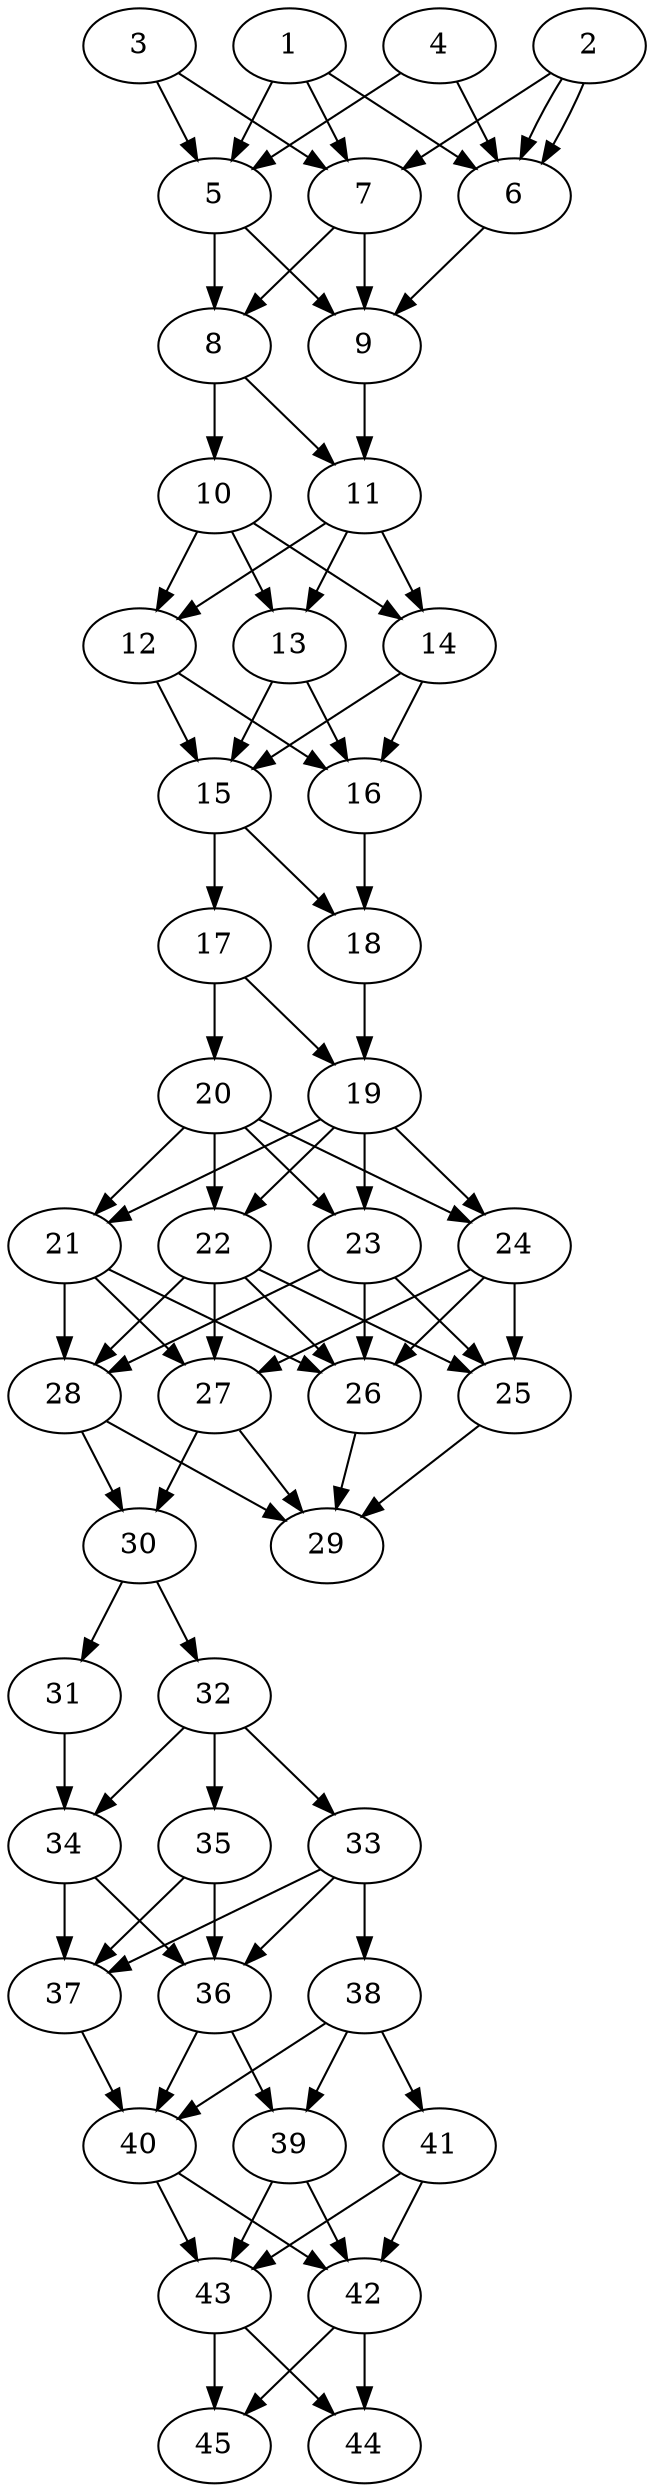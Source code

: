 // DAG automatically generated by daggen at Thu Oct  3 14:07:25 2019
// ./daggen --dot -n 45 --ccr 0.5 --fat 0.3 --regular 0.5 --density 0.9 --mindata 5242880 --maxdata 52428800 
digraph G {
  1 [size="98627584", alpha="0.06", expect_size="49313792"] 
  1 -> 5 [size ="49313792"]
  1 -> 6 [size ="49313792"]
  1 -> 7 [size ="49313792"]
  2 [size="60129280", alpha="0.11", expect_size="30064640"] 
  2 -> 6 [size ="30064640"]
  2 -> 6 [size ="30064640"]
  2 -> 7 [size ="30064640"]
  3 [size="36341760", alpha="0.15", expect_size="18170880"] 
  3 -> 5 [size ="18170880"]
  3 -> 7 [size ="18170880"]
  4 [size="87046144", alpha="0.18", expect_size="43523072"] 
  4 -> 5 [size ="43523072"]
  4 -> 6 [size ="43523072"]
  5 [size="56920064", alpha="0.18", expect_size="28460032"] 
  5 -> 8 [size ="28460032"]
  5 -> 9 [size ="28460032"]
  6 [size="29519872", alpha="0.06", expect_size="14759936"] 
  6 -> 9 [size ="14759936"]
  7 [size="89827328", alpha="0.14", expect_size="44913664"] 
  7 -> 8 [size ="44913664"]
  7 -> 9 [size ="44913664"]
  8 [size="31666176", alpha="0.10", expect_size="15833088"] 
  8 -> 10 [size ="15833088"]
  8 -> 11 [size ="15833088"]
  9 [size="48539648", alpha="0.00", expect_size="24269824"] 
  9 -> 11 [size ="24269824"]
  10 [size="24809472", alpha="0.10", expect_size="12404736"] 
  10 -> 12 [size ="12404736"]
  10 -> 13 [size ="12404736"]
  10 -> 14 [size ="12404736"]
  11 [size="68630528", alpha="0.14", expect_size="34315264"] 
  11 -> 12 [size ="34315264"]
  11 -> 13 [size ="34315264"]
  11 -> 14 [size ="34315264"]
  12 [size="98443264", alpha="0.14", expect_size="49221632"] 
  12 -> 15 [size ="49221632"]
  12 -> 16 [size ="49221632"]
  13 [size="53999616", alpha="0.09", expect_size="26999808"] 
  13 -> 15 [size ="26999808"]
  13 -> 16 [size ="26999808"]
  14 [size="30771200", alpha="0.16", expect_size="15385600"] 
  14 -> 15 [size ="15385600"]
  14 -> 16 [size ="15385600"]
  15 [size="23515136", alpha="0.02", expect_size="11757568"] 
  15 -> 17 [size ="11757568"]
  15 -> 18 [size ="11757568"]
  16 [size="11976704", alpha="0.17", expect_size="5988352"] 
  16 -> 18 [size ="5988352"]
  17 [size="42622976", alpha="0.16", expect_size="21311488"] 
  17 -> 19 [size ="21311488"]
  17 -> 20 [size ="21311488"]
  18 [size="12566528", alpha="0.15", expect_size="6283264"] 
  18 -> 19 [size ="6283264"]
  19 [size="61341696", alpha="0.01", expect_size="30670848"] 
  19 -> 21 [size ="30670848"]
  19 -> 22 [size ="30670848"]
  19 -> 23 [size ="30670848"]
  19 -> 24 [size ="30670848"]
  20 [size="63139840", alpha="0.19", expect_size="31569920"] 
  20 -> 21 [size ="31569920"]
  20 -> 22 [size ="31569920"]
  20 -> 23 [size ="31569920"]
  20 -> 24 [size ="31569920"]
  21 [size="14790656", alpha="0.16", expect_size="7395328"] 
  21 -> 26 [size ="7395328"]
  21 -> 27 [size ="7395328"]
  21 -> 28 [size ="7395328"]
  22 [size="79908864", alpha="0.04", expect_size="39954432"] 
  22 -> 25 [size ="39954432"]
  22 -> 26 [size ="39954432"]
  22 -> 27 [size ="39954432"]
  22 -> 28 [size ="39954432"]
  23 [size="51783680", alpha="0.17", expect_size="25891840"] 
  23 -> 25 [size ="25891840"]
  23 -> 26 [size ="25891840"]
  23 -> 28 [size ="25891840"]
  24 [size="93378560", alpha="0.06", expect_size="46689280"] 
  24 -> 25 [size ="46689280"]
  24 -> 26 [size ="46689280"]
  24 -> 27 [size ="46689280"]
  25 [size="75696128", alpha="0.05", expect_size="37848064"] 
  25 -> 29 [size ="37848064"]
  26 [size="86562816", alpha="0.08", expect_size="43281408"] 
  26 -> 29 [size ="43281408"]
  27 [size="74145792", alpha="0.08", expect_size="37072896"] 
  27 -> 29 [size ="37072896"]
  27 -> 30 [size ="37072896"]
  28 [size="56770560", alpha="0.12", expect_size="28385280"] 
  28 -> 29 [size ="28385280"]
  28 -> 30 [size ="28385280"]
  29 [size="31834112", alpha="0.05", expect_size="15917056"] 
  30 [size="36917248", alpha="0.00", expect_size="18458624"] 
  30 -> 31 [size ="18458624"]
  30 -> 32 [size ="18458624"]
  31 [size="33974272", alpha="0.08", expect_size="16987136"] 
  31 -> 34 [size ="16987136"]
  32 [size="16777216", alpha="0.15", expect_size="8388608"] 
  32 -> 33 [size ="8388608"]
  32 -> 34 [size ="8388608"]
  32 -> 35 [size ="8388608"]
  33 [size="34969600", alpha="0.10", expect_size="17484800"] 
  33 -> 36 [size ="17484800"]
  33 -> 37 [size ="17484800"]
  33 -> 38 [size ="17484800"]
  34 [size="20037632", alpha="0.10", expect_size="10018816"] 
  34 -> 36 [size ="10018816"]
  34 -> 37 [size ="10018816"]
  35 [size="48541696", alpha="0.13", expect_size="24270848"] 
  35 -> 36 [size ="24270848"]
  35 -> 37 [size ="24270848"]
  36 [size="72548352", alpha="0.16", expect_size="36274176"] 
  36 -> 39 [size ="36274176"]
  36 -> 40 [size ="36274176"]
  37 [size="16719872", alpha="0.06", expect_size="8359936"] 
  37 -> 40 [size ="8359936"]
  38 [size="54769664", alpha="0.16", expect_size="27384832"] 
  38 -> 39 [size ="27384832"]
  38 -> 40 [size ="27384832"]
  38 -> 41 [size ="27384832"]
  39 [size="19136512", alpha="0.17", expect_size="9568256"] 
  39 -> 42 [size ="9568256"]
  39 -> 43 [size ="9568256"]
  40 [size="42246144", alpha="0.10", expect_size="21123072"] 
  40 -> 42 [size ="21123072"]
  40 -> 43 [size ="21123072"]
  41 [size="44052480", alpha="0.03", expect_size="22026240"] 
  41 -> 42 [size ="22026240"]
  41 -> 43 [size ="22026240"]
  42 [size="82700288", alpha="0.11", expect_size="41350144"] 
  42 -> 44 [size ="41350144"]
  42 -> 45 [size ="41350144"]
  43 [size="57405440", alpha="0.07", expect_size="28702720"] 
  43 -> 44 [size ="28702720"]
  43 -> 45 [size ="28702720"]
  44 [size="11681792", alpha="0.01", expect_size="5840896"] 
  45 [size="60188672", alpha="0.09", expect_size="30094336"] 
}
